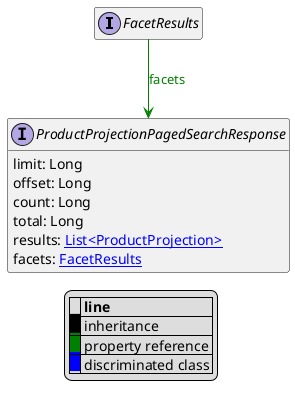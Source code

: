 @startuml

hide empty fields
hide empty methods
legend
|= |= line |
|<back:black>   </back>| inheritance |
|<back:green>   </back>| property reference |
|<back:blue>   </back>| discriminated class |
endlegend
interface FacetResults [[FacetResults.svg]]  {
}



interface ProductProjectionPagedSearchResponse [[ProductProjectionPagedSearchResponse.svg]]  {
    limit: Long
    offset: Long
    count: Long
    total: Long
    results: [[ProductProjection.svg List<ProductProjection>]]
    facets: [[FacetResults.svg FacetResults]]
}

FacetResults --> ProductProjectionPagedSearchResponse #green;text:green : "facets"
@enduml
